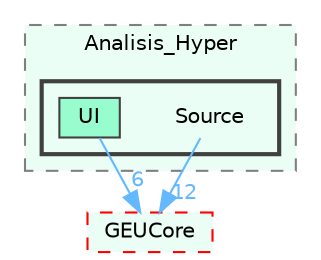 digraph "C:/GEU/GEUModules/Analisis_Hyper/Source"
{
 // LATEX_PDF_SIZE
  bgcolor="transparent";
  edge [fontname=Helvetica,fontsize=10,labelfontname=Helvetica,labelfontsize=10];
  node [fontname=Helvetica,fontsize=10,shape=box,height=0.2,width=0.4];
  compound=true
  subgraph clusterdir_a6871284801cd8e0d42b8cd7d010316e {
    graph [ bgcolor="#ebfef5", pencolor="grey50", label="Analisis_Hyper", fontname=Helvetica,fontsize=10 style="filled,dashed", URL="dir_a6871284801cd8e0d42b8cd7d010316e.html",tooltip=""]
  subgraph clusterdir_28350a1616721b2cd84f287cf242c23b {
    graph [ bgcolor="#ebfef5", pencolor="grey25", label="", fontname=Helvetica,fontsize=10 style="filled,bold", URL="dir_28350a1616721b2cd84f287cf242c23b.html",tooltip=""]
    dir_28350a1616721b2cd84f287cf242c23b [shape=plaintext, label="Source"];
  dir_b29422bf44db3357178e6d99c0303cef [label="UI", fillcolor="#98fdce", color="grey25", style="filled", URL="dir_b29422bf44db3357178e6d99c0303cef.html",tooltip=""];
  }
  }
  dir_27e7292ccf631aad9354b9464cb90a84 [label="GEUCore", fillcolor="#ebfef5", color="red", style="filled,dashed", URL="dir_27e7292ccf631aad9354b9464cb90a84.html",tooltip=""];
  dir_28350a1616721b2cd84f287cf242c23b->dir_27e7292ccf631aad9354b9464cb90a84 [headlabel="12", labeldistance=1.5 headhref="dir_000035_000015.html" href="dir_000035_000015.html" color="steelblue1" fontcolor="steelblue1"];
  dir_b29422bf44db3357178e6d99c0303cef->dir_27e7292ccf631aad9354b9464cb90a84 [headlabel="6", labeldistance=1.5 headhref="dir_000048_000015.html" href="dir_000048_000015.html" color="steelblue1" fontcolor="steelblue1"];
}
